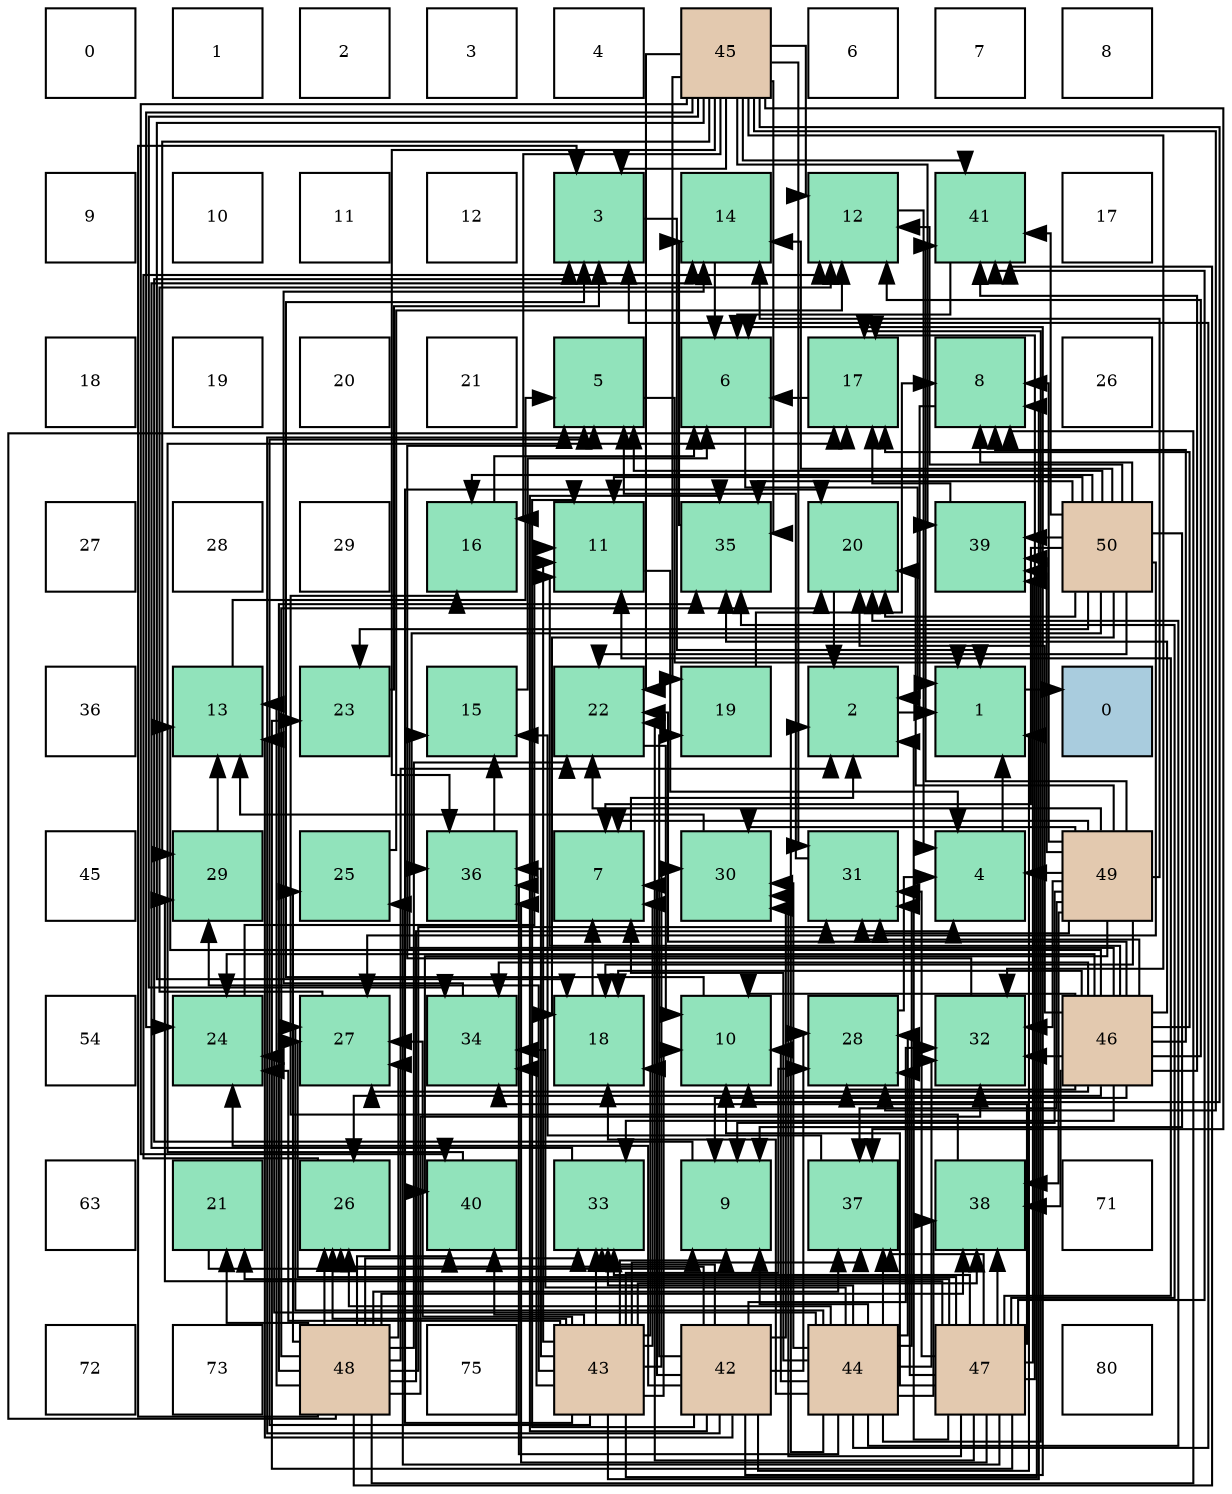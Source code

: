 digraph layout{
 rankdir=TB;
 splines=ortho;
 node [style=filled shape=square fixedsize=true width=0.6];
0[label="0", fontsize=8, fillcolor="#ffffff"];
1[label="1", fontsize=8, fillcolor="#ffffff"];
2[label="2", fontsize=8, fillcolor="#ffffff"];
3[label="3", fontsize=8, fillcolor="#ffffff"];
4[label="4", fontsize=8, fillcolor="#ffffff"];
5[label="45", fontsize=8, fillcolor="#e3c9af"];
6[label="6", fontsize=8, fillcolor="#ffffff"];
7[label="7", fontsize=8, fillcolor="#ffffff"];
8[label="8", fontsize=8, fillcolor="#ffffff"];
9[label="9", fontsize=8, fillcolor="#ffffff"];
10[label="10", fontsize=8, fillcolor="#ffffff"];
11[label="11", fontsize=8, fillcolor="#ffffff"];
12[label="12", fontsize=8, fillcolor="#ffffff"];
13[label="3", fontsize=8, fillcolor="#91e3bb"];
14[label="14", fontsize=8, fillcolor="#91e3bb"];
15[label="12", fontsize=8, fillcolor="#91e3bb"];
16[label="41", fontsize=8, fillcolor="#91e3bb"];
17[label="17", fontsize=8, fillcolor="#ffffff"];
18[label="18", fontsize=8, fillcolor="#ffffff"];
19[label="19", fontsize=8, fillcolor="#ffffff"];
20[label="20", fontsize=8, fillcolor="#ffffff"];
21[label="21", fontsize=8, fillcolor="#ffffff"];
22[label="5", fontsize=8, fillcolor="#91e3bb"];
23[label="6", fontsize=8, fillcolor="#91e3bb"];
24[label="17", fontsize=8, fillcolor="#91e3bb"];
25[label="8", fontsize=8, fillcolor="#91e3bb"];
26[label="26", fontsize=8, fillcolor="#ffffff"];
27[label="27", fontsize=8, fillcolor="#ffffff"];
28[label="28", fontsize=8, fillcolor="#ffffff"];
29[label="29", fontsize=8, fillcolor="#ffffff"];
30[label="16", fontsize=8, fillcolor="#91e3bb"];
31[label="11", fontsize=8, fillcolor="#91e3bb"];
32[label="35", fontsize=8, fillcolor="#91e3bb"];
33[label="20", fontsize=8, fillcolor="#91e3bb"];
34[label="39", fontsize=8, fillcolor="#91e3bb"];
35[label="50", fontsize=8, fillcolor="#e3c9af"];
36[label="36", fontsize=8, fillcolor="#ffffff"];
37[label="13", fontsize=8, fillcolor="#91e3bb"];
38[label="23", fontsize=8, fillcolor="#91e3bb"];
39[label="15", fontsize=8, fillcolor="#91e3bb"];
40[label="22", fontsize=8, fillcolor="#91e3bb"];
41[label="19", fontsize=8, fillcolor="#91e3bb"];
42[label="2", fontsize=8, fillcolor="#91e3bb"];
43[label="1", fontsize=8, fillcolor="#91e3bb"];
44[label="0", fontsize=8, fillcolor="#a9ccde"];
45[label="45", fontsize=8, fillcolor="#ffffff"];
46[label="29", fontsize=8, fillcolor="#91e3bb"];
47[label="25", fontsize=8, fillcolor="#91e3bb"];
48[label="36", fontsize=8, fillcolor="#91e3bb"];
49[label="7", fontsize=8, fillcolor="#91e3bb"];
50[label="30", fontsize=8, fillcolor="#91e3bb"];
51[label="31", fontsize=8, fillcolor="#91e3bb"];
52[label="4", fontsize=8, fillcolor="#91e3bb"];
53[label="49", fontsize=8, fillcolor="#e3c9af"];
54[label="54", fontsize=8, fillcolor="#ffffff"];
55[label="24", fontsize=8, fillcolor="#91e3bb"];
56[label="27", fontsize=8, fillcolor="#91e3bb"];
57[label="34", fontsize=8, fillcolor="#91e3bb"];
58[label="18", fontsize=8, fillcolor="#91e3bb"];
59[label="10", fontsize=8, fillcolor="#91e3bb"];
60[label="28", fontsize=8, fillcolor="#91e3bb"];
61[label="32", fontsize=8, fillcolor="#91e3bb"];
62[label="46", fontsize=8, fillcolor="#e3c9af"];
63[label="63", fontsize=8, fillcolor="#ffffff"];
64[label="21", fontsize=8, fillcolor="#91e3bb"];
65[label="26", fontsize=8, fillcolor="#91e3bb"];
66[label="40", fontsize=8, fillcolor="#91e3bb"];
67[label="33", fontsize=8, fillcolor="#91e3bb"];
68[label="9", fontsize=8, fillcolor="#91e3bb"];
69[label="37", fontsize=8, fillcolor="#91e3bb"];
70[label="38", fontsize=8, fillcolor="#91e3bb"];
71[label="71", fontsize=8, fillcolor="#ffffff"];
72[label="72", fontsize=8, fillcolor="#ffffff"];
73[label="73", fontsize=8, fillcolor="#ffffff"];
74[label="48", fontsize=8, fillcolor="#e3c9af"];
75[label="75", fontsize=8, fillcolor="#ffffff"];
76[label="43", fontsize=8, fillcolor="#e3c9af"];
77[label="42", fontsize=8, fillcolor="#e3c9af"];
78[label="44", fontsize=8, fillcolor="#e3c9af"];
79[label="47", fontsize=8, fillcolor="#e3c9af"];
80[label="80", fontsize=8, fillcolor="#ffffff"];
edge [constraint=false, style=vis];43 -> 44;
42 -> 43;
13 -> 43;
52 -> 43;
22 -> 43;
23 -> 43;
49 -> 42;
25 -> 42;
68 -> 13;
59 -> 13;
31 -> 52;
15 -> 52;
37 -> 22;
14 -> 23;
39 -> 23;
30 -> 23;
24 -> 23;
58 -> 49;
41 -> 25;
33 -> 42;
64 -> 68;
40 -> 59;
38 -> 13;
55 -> 31;
47 -> 15;
65 -> 15;
56 -> 15;
60 -> 52;
46 -> 37;
50 -> 37;
51 -> 22;
61 -> 22;
67 -> 14;
57 -> 14;
32 -> 14;
48 -> 39;
69 -> 39;
70 -> 30;
34 -> 24;
66 -> 24;
16 -> 23;
77 -> 43;
77 -> 22;
77 -> 23;
77 -> 49;
77 -> 31;
77 -> 37;
77 -> 41;
77 -> 55;
77 -> 65;
77 -> 60;
77 -> 50;
77 -> 61;
77 -> 67;
77 -> 32;
76 -> 22;
76 -> 49;
76 -> 25;
76 -> 68;
76 -> 59;
76 -> 31;
76 -> 58;
76 -> 33;
76 -> 55;
76 -> 65;
76 -> 56;
76 -> 60;
76 -> 46;
76 -> 50;
76 -> 67;
76 -> 57;
76 -> 48;
76 -> 69;
76 -> 70;
76 -> 34;
76 -> 66;
78 -> 42;
78 -> 13;
78 -> 49;
78 -> 68;
78 -> 59;
78 -> 24;
78 -> 58;
78 -> 33;
78 -> 55;
78 -> 65;
78 -> 56;
78 -> 60;
78 -> 50;
78 -> 51;
78 -> 61;
78 -> 67;
78 -> 57;
78 -> 48;
78 -> 69;
78 -> 70;
5 -> 13;
5 -> 59;
5 -> 15;
5 -> 30;
5 -> 58;
5 -> 41;
5 -> 40;
5 -> 55;
5 -> 60;
5 -> 46;
5 -> 51;
5 -> 61;
5 -> 57;
5 -> 32;
5 -> 48;
5 -> 69;
5 -> 34;
5 -> 66;
5 -> 16;
62 -> 25;
62 -> 68;
62 -> 59;
62 -> 31;
62 -> 15;
62 -> 37;
62 -> 39;
62 -> 24;
62 -> 58;
62 -> 33;
62 -> 40;
62 -> 55;
62 -> 65;
62 -> 56;
62 -> 60;
62 -> 51;
62 -> 61;
62 -> 67;
62 -> 57;
62 -> 32;
62 -> 70;
62 -> 16;
79 -> 42;
79 -> 59;
79 -> 31;
79 -> 24;
79 -> 64;
79 -> 40;
79 -> 38;
79 -> 47;
79 -> 56;
79 -> 60;
79 -> 46;
79 -> 50;
79 -> 51;
79 -> 67;
79 -> 57;
79 -> 32;
79 -> 48;
79 -> 69;
79 -> 70;
79 -> 34;
79 -> 16;
74 -> 42;
74 -> 13;
74 -> 52;
74 -> 25;
74 -> 37;
74 -> 24;
74 -> 33;
74 -> 64;
74 -> 40;
74 -> 47;
74 -> 65;
74 -> 56;
74 -> 51;
74 -> 61;
74 -> 67;
74 -> 32;
74 -> 69;
74 -> 70;
74 -> 66;
74 -> 16;
53 -> 52;
53 -> 49;
53 -> 25;
53 -> 68;
53 -> 14;
53 -> 58;
53 -> 33;
53 -> 40;
53 -> 50;
53 -> 51;
53 -> 61;
53 -> 69;
53 -> 70;
53 -> 34;
53 -> 66;
53 -> 16;
35 -> 22;
35 -> 49;
35 -> 25;
35 -> 68;
35 -> 31;
35 -> 15;
35 -> 14;
35 -> 30;
35 -> 58;
35 -> 33;
35 -> 40;
35 -> 38;
35 -> 56;
35 -> 32;
35 -> 48;
35 -> 34;
35 -> 16;
edge [constraint=true, style=invis];
0 -> 9 -> 18 -> 27 -> 36 -> 45 -> 54 -> 63 -> 72;
1 -> 10 -> 19 -> 28 -> 37 -> 46 -> 55 -> 64 -> 73;
2 -> 11 -> 20 -> 29 -> 38 -> 47 -> 56 -> 65 -> 74;
3 -> 12 -> 21 -> 30 -> 39 -> 48 -> 57 -> 66 -> 75;
4 -> 13 -> 22 -> 31 -> 40 -> 49 -> 58 -> 67 -> 76;
5 -> 14 -> 23 -> 32 -> 41 -> 50 -> 59 -> 68 -> 77;
6 -> 15 -> 24 -> 33 -> 42 -> 51 -> 60 -> 69 -> 78;
7 -> 16 -> 25 -> 34 -> 43 -> 52 -> 61 -> 70 -> 79;
8 -> 17 -> 26 -> 35 -> 44 -> 53 -> 62 -> 71 -> 80;
rank = same {0 -> 1 -> 2 -> 3 -> 4 -> 5 -> 6 -> 7 -> 8};
rank = same {9 -> 10 -> 11 -> 12 -> 13 -> 14 -> 15 -> 16 -> 17};
rank = same {18 -> 19 -> 20 -> 21 -> 22 -> 23 -> 24 -> 25 -> 26};
rank = same {27 -> 28 -> 29 -> 30 -> 31 -> 32 -> 33 -> 34 -> 35};
rank = same {36 -> 37 -> 38 -> 39 -> 40 -> 41 -> 42 -> 43 -> 44};
rank = same {45 -> 46 -> 47 -> 48 -> 49 -> 50 -> 51 -> 52 -> 53};
rank = same {54 -> 55 -> 56 -> 57 -> 58 -> 59 -> 60 -> 61 -> 62};
rank = same {63 -> 64 -> 65 -> 66 -> 67 -> 68 -> 69 -> 70 -> 71};
rank = same {72 -> 73 -> 74 -> 75 -> 76 -> 77 -> 78 -> 79 -> 80};
}